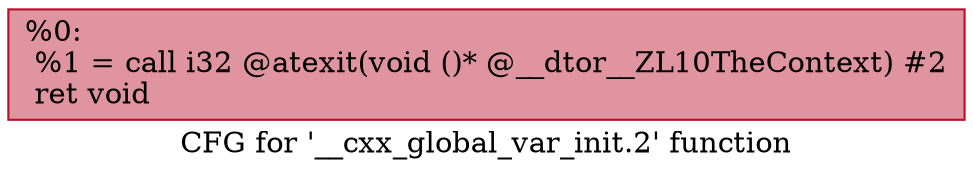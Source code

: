 digraph "CFG for '__cxx_global_var_init.2' function" {
	label="CFG for '__cxx_global_var_init.2' function";

	Node0x1b8fe9a6010 [shape=record,color="#b70d28ff", style=filled, fillcolor="#b70d2870",label="{%0:\l  %1 = call i32 @atexit(void ()* @__dtor__ZL10TheContext) #2\l  ret void\l}"];
}
